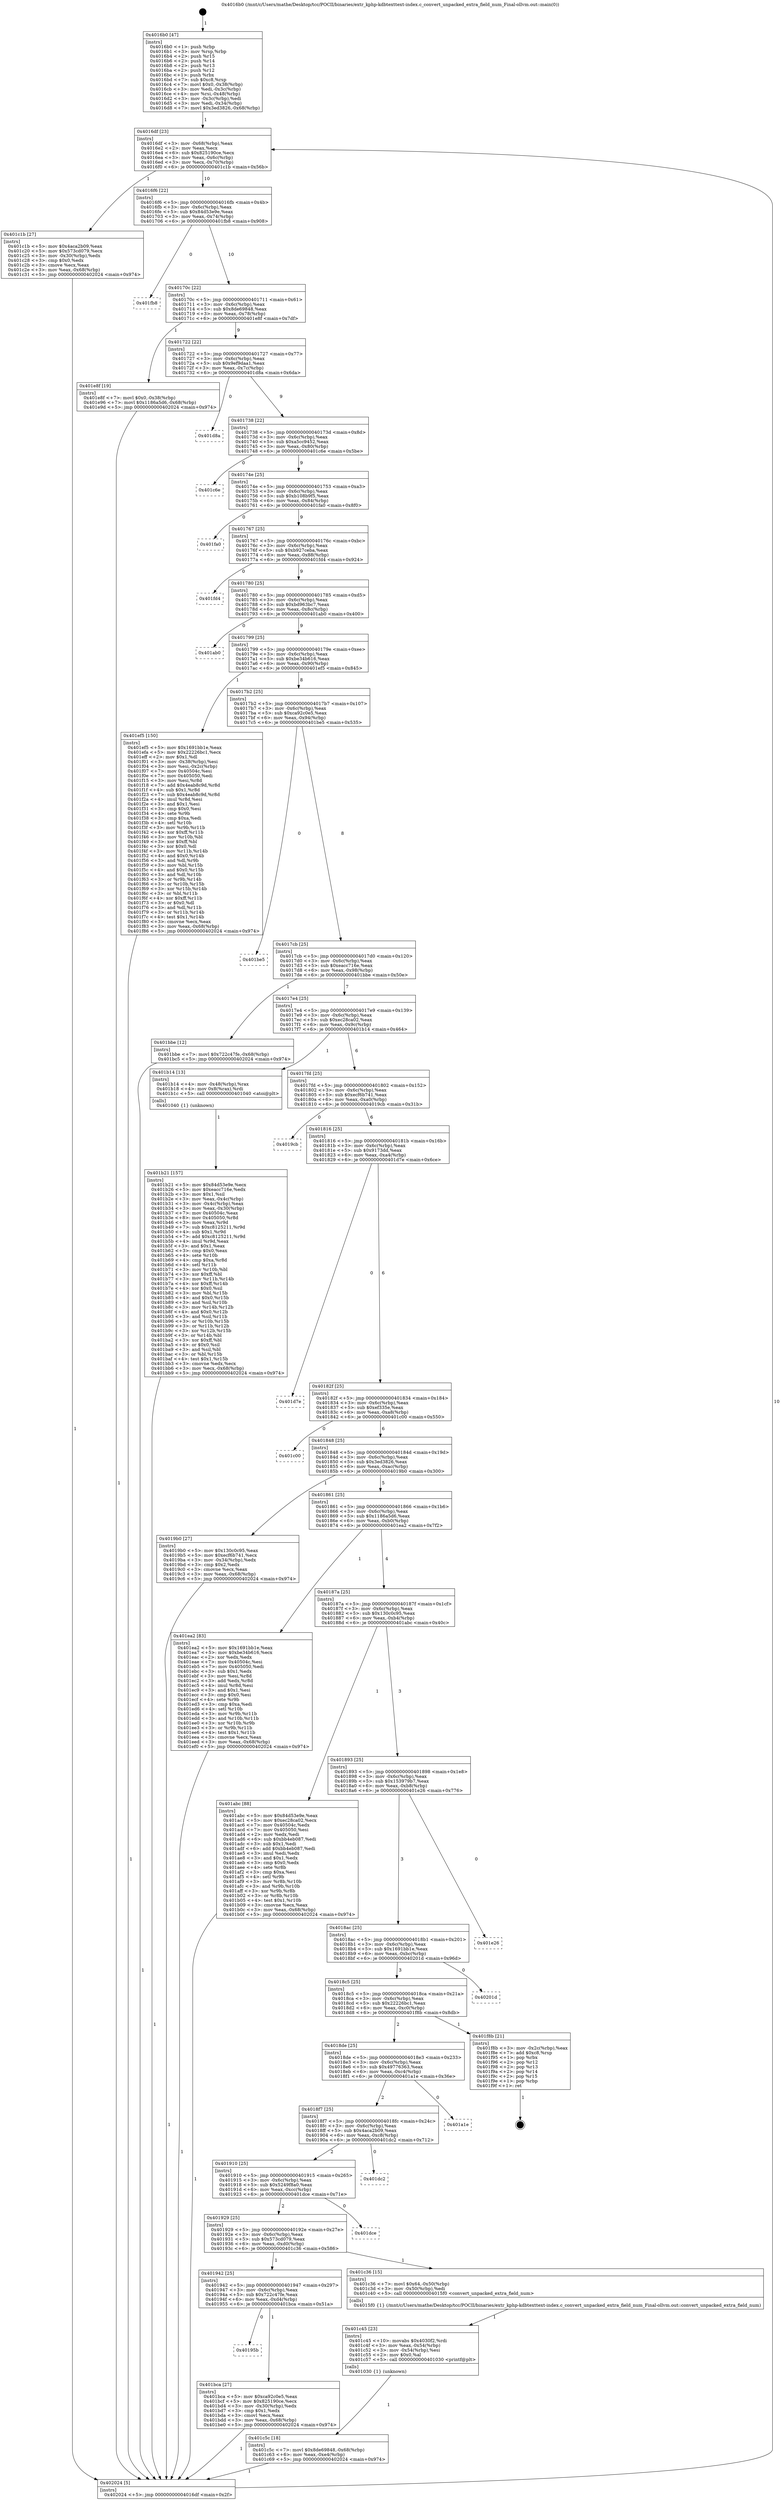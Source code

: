 digraph "0x4016b0" {
  label = "0x4016b0 (/mnt/c/Users/mathe/Desktop/tcc/POCII/binaries/extr_kphp-kdbtexttext-index.c_convert_unpacked_extra_field_num_Final-ollvm.out::main(0))"
  labelloc = "t"
  node[shape=record]

  Entry [label="",width=0.3,height=0.3,shape=circle,fillcolor=black,style=filled]
  "0x4016df" [label="{
     0x4016df [23]\l
     | [instrs]\l
     &nbsp;&nbsp;0x4016df \<+3\>: mov -0x68(%rbp),%eax\l
     &nbsp;&nbsp;0x4016e2 \<+2\>: mov %eax,%ecx\l
     &nbsp;&nbsp;0x4016e4 \<+6\>: sub $0x825190ce,%ecx\l
     &nbsp;&nbsp;0x4016ea \<+3\>: mov %eax,-0x6c(%rbp)\l
     &nbsp;&nbsp;0x4016ed \<+3\>: mov %ecx,-0x70(%rbp)\l
     &nbsp;&nbsp;0x4016f0 \<+6\>: je 0000000000401c1b \<main+0x56b\>\l
  }"]
  "0x401c1b" [label="{
     0x401c1b [27]\l
     | [instrs]\l
     &nbsp;&nbsp;0x401c1b \<+5\>: mov $0x4aca2b09,%eax\l
     &nbsp;&nbsp;0x401c20 \<+5\>: mov $0x573cd079,%ecx\l
     &nbsp;&nbsp;0x401c25 \<+3\>: mov -0x30(%rbp),%edx\l
     &nbsp;&nbsp;0x401c28 \<+3\>: cmp $0x0,%edx\l
     &nbsp;&nbsp;0x401c2b \<+3\>: cmove %ecx,%eax\l
     &nbsp;&nbsp;0x401c2e \<+3\>: mov %eax,-0x68(%rbp)\l
     &nbsp;&nbsp;0x401c31 \<+5\>: jmp 0000000000402024 \<main+0x974\>\l
  }"]
  "0x4016f6" [label="{
     0x4016f6 [22]\l
     | [instrs]\l
     &nbsp;&nbsp;0x4016f6 \<+5\>: jmp 00000000004016fb \<main+0x4b\>\l
     &nbsp;&nbsp;0x4016fb \<+3\>: mov -0x6c(%rbp),%eax\l
     &nbsp;&nbsp;0x4016fe \<+5\>: sub $0x84d53e9e,%eax\l
     &nbsp;&nbsp;0x401703 \<+3\>: mov %eax,-0x74(%rbp)\l
     &nbsp;&nbsp;0x401706 \<+6\>: je 0000000000401fb8 \<main+0x908\>\l
  }"]
  Exit [label="",width=0.3,height=0.3,shape=circle,fillcolor=black,style=filled,peripheries=2]
  "0x401fb8" [label="{
     0x401fb8\l
  }", style=dashed]
  "0x40170c" [label="{
     0x40170c [22]\l
     | [instrs]\l
     &nbsp;&nbsp;0x40170c \<+5\>: jmp 0000000000401711 \<main+0x61\>\l
     &nbsp;&nbsp;0x401711 \<+3\>: mov -0x6c(%rbp),%eax\l
     &nbsp;&nbsp;0x401714 \<+5\>: sub $0x8de69848,%eax\l
     &nbsp;&nbsp;0x401719 \<+3\>: mov %eax,-0x78(%rbp)\l
     &nbsp;&nbsp;0x40171c \<+6\>: je 0000000000401e8f \<main+0x7df\>\l
  }"]
  "0x401c5c" [label="{
     0x401c5c [18]\l
     | [instrs]\l
     &nbsp;&nbsp;0x401c5c \<+7\>: movl $0x8de69848,-0x68(%rbp)\l
     &nbsp;&nbsp;0x401c63 \<+6\>: mov %eax,-0xe4(%rbp)\l
     &nbsp;&nbsp;0x401c69 \<+5\>: jmp 0000000000402024 \<main+0x974\>\l
  }"]
  "0x401e8f" [label="{
     0x401e8f [19]\l
     | [instrs]\l
     &nbsp;&nbsp;0x401e8f \<+7\>: movl $0x0,-0x38(%rbp)\l
     &nbsp;&nbsp;0x401e96 \<+7\>: movl $0x1186a5d6,-0x68(%rbp)\l
     &nbsp;&nbsp;0x401e9d \<+5\>: jmp 0000000000402024 \<main+0x974\>\l
  }"]
  "0x401722" [label="{
     0x401722 [22]\l
     | [instrs]\l
     &nbsp;&nbsp;0x401722 \<+5\>: jmp 0000000000401727 \<main+0x77\>\l
     &nbsp;&nbsp;0x401727 \<+3\>: mov -0x6c(%rbp),%eax\l
     &nbsp;&nbsp;0x40172a \<+5\>: sub $0x9ef9daa1,%eax\l
     &nbsp;&nbsp;0x40172f \<+3\>: mov %eax,-0x7c(%rbp)\l
     &nbsp;&nbsp;0x401732 \<+6\>: je 0000000000401d8a \<main+0x6da\>\l
  }"]
  "0x401c45" [label="{
     0x401c45 [23]\l
     | [instrs]\l
     &nbsp;&nbsp;0x401c45 \<+10\>: movabs $0x4030f2,%rdi\l
     &nbsp;&nbsp;0x401c4f \<+3\>: mov %eax,-0x54(%rbp)\l
     &nbsp;&nbsp;0x401c52 \<+3\>: mov -0x54(%rbp),%esi\l
     &nbsp;&nbsp;0x401c55 \<+2\>: mov $0x0,%al\l
     &nbsp;&nbsp;0x401c57 \<+5\>: call 0000000000401030 \<printf@plt\>\l
     | [calls]\l
     &nbsp;&nbsp;0x401030 \{1\} (unknown)\l
  }"]
  "0x401d8a" [label="{
     0x401d8a\l
  }", style=dashed]
  "0x401738" [label="{
     0x401738 [22]\l
     | [instrs]\l
     &nbsp;&nbsp;0x401738 \<+5\>: jmp 000000000040173d \<main+0x8d\>\l
     &nbsp;&nbsp;0x40173d \<+3\>: mov -0x6c(%rbp),%eax\l
     &nbsp;&nbsp;0x401740 \<+5\>: sub $0xa5cc9452,%eax\l
     &nbsp;&nbsp;0x401745 \<+3\>: mov %eax,-0x80(%rbp)\l
     &nbsp;&nbsp;0x401748 \<+6\>: je 0000000000401c6e \<main+0x5be\>\l
  }"]
  "0x40195b" [label="{
     0x40195b\l
  }", style=dashed]
  "0x401c6e" [label="{
     0x401c6e\l
  }", style=dashed]
  "0x40174e" [label="{
     0x40174e [25]\l
     | [instrs]\l
     &nbsp;&nbsp;0x40174e \<+5\>: jmp 0000000000401753 \<main+0xa3\>\l
     &nbsp;&nbsp;0x401753 \<+3\>: mov -0x6c(%rbp),%eax\l
     &nbsp;&nbsp;0x401756 \<+5\>: sub $0xb108b9f5,%eax\l
     &nbsp;&nbsp;0x40175b \<+6\>: mov %eax,-0x84(%rbp)\l
     &nbsp;&nbsp;0x401761 \<+6\>: je 0000000000401fa0 \<main+0x8f0\>\l
  }"]
  "0x401bca" [label="{
     0x401bca [27]\l
     | [instrs]\l
     &nbsp;&nbsp;0x401bca \<+5\>: mov $0xca92c0e5,%eax\l
     &nbsp;&nbsp;0x401bcf \<+5\>: mov $0x825190ce,%ecx\l
     &nbsp;&nbsp;0x401bd4 \<+3\>: mov -0x30(%rbp),%edx\l
     &nbsp;&nbsp;0x401bd7 \<+3\>: cmp $0x1,%edx\l
     &nbsp;&nbsp;0x401bda \<+3\>: cmovl %ecx,%eax\l
     &nbsp;&nbsp;0x401bdd \<+3\>: mov %eax,-0x68(%rbp)\l
     &nbsp;&nbsp;0x401be0 \<+5\>: jmp 0000000000402024 \<main+0x974\>\l
  }"]
  "0x401fa0" [label="{
     0x401fa0\l
  }", style=dashed]
  "0x401767" [label="{
     0x401767 [25]\l
     | [instrs]\l
     &nbsp;&nbsp;0x401767 \<+5\>: jmp 000000000040176c \<main+0xbc\>\l
     &nbsp;&nbsp;0x40176c \<+3\>: mov -0x6c(%rbp),%eax\l
     &nbsp;&nbsp;0x40176f \<+5\>: sub $0xb927ceba,%eax\l
     &nbsp;&nbsp;0x401774 \<+6\>: mov %eax,-0x88(%rbp)\l
     &nbsp;&nbsp;0x40177a \<+6\>: je 0000000000401fd4 \<main+0x924\>\l
  }"]
  "0x401942" [label="{
     0x401942 [25]\l
     | [instrs]\l
     &nbsp;&nbsp;0x401942 \<+5\>: jmp 0000000000401947 \<main+0x297\>\l
     &nbsp;&nbsp;0x401947 \<+3\>: mov -0x6c(%rbp),%eax\l
     &nbsp;&nbsp;0x40194a \<+5\>: sub $0x722c47fe,%eax\l
     &nbsp;&nbsp;0x40194f \<+6\>: mov %eax,-0xd4(%rbp)\l
     &nbsp;&nbsp;0x401955 \<+6\>: je 0000000000401bca \<main+0x51a\>\l
  }"]
  "0x401fd4" [label="{
     0x401fd4\l
  }", style=dashed]
  "0x401780" [label="{
     0x401780 [25]\l
     | [instrs]\l
     &nbsp;&nbsp;0x401780 \<+5\>: jmp 0000000000401785 \<main+0xd5\>\l
     &nbsp;&nbsp;0x401785 \<+3\>: mov -0x6c(%rbp),%eax\l
     &nbsp;&nbsp;0x401788 \<+5\>: sub $0xbd963bc7,%eax\l
     &nbsp;&nbsp;0x40178d \<+6\>: mov %eax,-0x8c(%rbp)\l
     &nbsp;&nbsp;0x401793 \<+6\>: je 0000000000401ab0 \<main+0x400\>\l
  }"]
  "0x401c36" [label="{
     0x401c36 [15]\l
     | [instrs]\l
     &nbsp;&nbsp;0x401c36 \<+7\>: movl $0x64,-0x50(%rbp)\l
     &nbsp;&nbsp;0x401c3d \<+3\>: mov -0x50(%rbp),%edi\l
     &nbsp;&nbsp;0x401c40 \<+5\>: call 00000000004015f0 \<convert_unpacked_extra_field_num\>\l
     | [calls]\l
     &nbsp;&nbsp;0x4015f0 \{1\} (/mnt/c/Users/mathe/Desktop/tcc/POCII/binaries/extr_kphp-kdbtexttext-index.c_convert_unpacked_extra_field_num_Final-ollvm.out::convert_unpacked_extra_field_num)\l
  }"]
  "0x401ab0" [label="{
     0x401ab0\l
  }", style=dashed]
  "0x401799" [label="{
     0x401799 [25]\l
     | [instrs]\l
     &nbsp;&nbsp;0x401799 \<+5\>: jmp 000000000040179e \<main+0xee\>\l
     &nbsp;&nbsp;0x40179e \<+3\>: mov -0x6c(%rbp),%eax\l
     &nbsp;&nbsp;0x4017a1 \<+5\>: sub $0xbe34b616,%eax\l
     &nbsp;&nbsp;0x4017a6 \<+6\>: mov %eax,-0x90(%rbp)\l
     &nbsp;&nbsp;0x4017ac \<+6\>: je 0000000000401ef5 \<main+0x845\>\l
  }"]
  "0x401929" [label="{
     0x401929 [25]\l
     | [instrs]\l
     &nbsp;&nbsp;0x401929 \<+5\>: jmp 000000000040192e \<main+0x27e\>\l
     &nbsp;&nbsp;0x40192e \<+3\>: mov -0x6c(%rbp),%eax\l
     &nbsp;&nbsp;0x401931 \<+5\>: sub $0x573cd079,%eax\l
     &nbsp;&nbsp;0x401936 \<+6\>: mov %eax,-0xd0(%rbp)\l
     &nbsp;&nbsp;0x40193c \<+6\>: je 0000000000401c36 \<main+0x586\>\l
  }"]
  "0x401ef5" [label="{
     0x401ef5 [150]\l
     | [instrs]\l
     &nbsp;&nbsp;0x401ef5 \<+5\>: mov $0x1691bb1e,%eax\l
     &nbsp;&nbsp;0x401efa \<+5\>: mov $0x22226bc1,%ecx\l
     &nbsp;&nbsp;0x401eff \<+2\>: mov $0x1,%dl\l
     &nbsp;&nbsp;0x401f01 \<+3\>: mov -0x38(%rbp),%esi\l
     &nbsp;&nbsp;0x401f04 \<+3\>: mov %esi,-0x2c(%rbp)\l
     &nbsp;&nbsp;0x401f07 \<+7\>: mov 0x40504c,%esi\l
     &nbsp;&nbsp;0x401f0e \<+7\>: mov 0x405050,%edi\l
     &nbsp;&nbsp;0x401f15 \<+3\>: mov %esi,%r8d\l
     &nbsp;&nbsp;0x401f18 \<+7\>: add $0x4eab8c9d,%r8d\l
     &nbsp;&nbsp;0x401f1f \<+4\>: sub $0x1,%r8d\l
     &nbsp;&nbsp;0x401f23 \<+7\>: sub $0x4eab8c9d,%r8d\l
     &nbsp;&nbsp;0x401f2a \<+4\>: imul %r8d,%esi\l
     &nbsp;&nbsp;0x401f2e \<+3\>: and $0x1,%esi\l
     &nbsp;&nbsp;0x401f31 \<+3\>: cmp $0x0,%esi\l
     &nbsp;&nbsp;0x401f34 \<+4\>: sete %r9b\l
     &nbsp;&nbsp;0x401f38 \<+3\>: cmp $0xa,%edi\l
     &nbsp;&nbsp;0x401f3b \<+4\>: setl %r10b\l
     &nbsp;&nbsp;0x401f3f \<+3\>: mov %r9b,%r11b\l
     &nbsp;&nbsp;0x401f42 \<+4\>: xor $0xff,%r11b\l
     &nbsp;&nbsp;0x401f46 \<+3\>: mov %r10b,%bl\l
     &nbsp;&nbsp;0x401f49 \<+3\>: xor $0xff,%bl\l
     &nbsp;&nbsp;0x401f4c \<+3\>: xor $0x0,%dl\l
     &nbsp;&nbsp;0x401f4f \<+3\>: mov %r11b,%r14b\l
     &nbsp;&nbsp;0x401f52 \<+4\>: and $0x0,%r14b\l
     &nbsp;&nbsp;0x401f56 \<+3\>: and %dl,%r9b\l
     &nbsp;&nbsp;0x401f59 \<+3\>: mov %bl,%r15b\l
     &nbsp;&nbsp;0x401f5c \<+4\>: and $0x0,%r15b\l
     &nbsp;&nbsp;0x401f60 \<+3\>: and %dl,%r10b\l
     &nbsp;&nbsp;0x401f63 \<+3\>: or %r9b,%r14b\l
     &nbsp;&nbsp;0x401f66 \<+3\>: or %r10b,%r15b\l
     &nbsp;&nbsp;0x401f69 \<+3\>: xor %r15b,%r14b\l
     &nbsp;&nbsp;0x401f6c \<+3\>: or %bl,%r11b\l
     &nbsp;&nbsp;0x401f6f \<+4\>: xor $0xff,%r11b\l
     &nbsp;&nbsp;0x401f73 \<+3\>: or $0x0,%dl\l
     &nbsp;&nbsp;0x401f76 \<+3\>: and %dl,%r11b\l
     &nbsp;&nbsp;0x401f79 \<+3\>: or %r11b,%r14b\l
     &nbsp;&nbsp;0x401f7c \<+4\>: test $0x1,%r14b\l
     &nbsp;&nbsp;0x401f80 \<+3\>: cmovne %ecx,%eax\l
     &nbsp;&nbsp;0x401f83 \<+3\>: mov %eax,-0x68(%rbp)\l
     &nbsp;&nbsp;0x401f86 \<+5\>: jmp 0000000000402024 \<main+0x974\>\l
  }"]
  "0x4017b2" [label="{
     0x4017b2 [25]\l
     | [instrs]\l
     &nbsp;&nbsp;0x4017b2 \<+5\>: jmp 00000000004017b7 \<main+0x107\>\l
     &nbsp;&nbsp;0x4017b7 \<+3\>: mov -0x6c(%rbp),%eax\l
     &nbsp;&nbsp;0x4017ba \<+5\>: sub $0xca92c0e5,%eax\l
     &nbsp;&nbsp;0x4017bf \<+6\>: mov %eax,-0x94(%rbp)\l
     &nbsp;&nbsp;0x4017c5 \<+6\>: je 0000000000401be5 \<main+0x535\>\l
  }"]
  "0x401dce" [label="{
     0x401dce\l
  }", style=dashed]
  "0x401be5" [label="{
     0x401be5\l
  }", style=dashed]
  "0x4017cb" [label="{
     0x4017cb [25]\l
     | [instrs]\l
     &nbsp;&nbsp;0x4017cb \<+5\>: jmp 00000000004017d0 \<main+0x120\>\l
     &nbsp;&nbsp;0x4017d0 \<+3\>: mov -0x6c(%rbp),%eax\l
     &nbsp;&nbsp;0x4017d3 \<+5\>: sub $0xeacc716e,%eax\l
     &nbsp;&nbsp;0x4017d8 \<+6\>: mov %eax,-0x98(%rbp)\l
     &nbsp;&nbsp;0x4017de \<+6\>: je 0000000000401bbe \<main+0x50e\>\l
  }"]
  "0x401910" [label="{
     0x401910 [25]\l
     | [instrs]\l
     &nbsp;&nbsp;0x401910 \<+5\>: jmp 0000000000401915 \<main+0x265\>\l
     &nbsp;&nbsp;0x401915 \<+3\>: mov -0x6c(%rbp),%eax\l
     &nbsp;&nbsp;0x401918 \<+5\>: sub $0x5249f8a0,%eax\l
     &nbsp;&nbsp;0x40191d \<+6\>: mov %eax,-0xcc(%rbp)\l
     &nbsp;&nbsp;0x401923 \<+6\>: je 0000000000401dce \<main+0x71e\>\l
  }"]
  "0x401bbe" [label="{
     0x401bbe [12]\l
     | [instrs]\l
     &nbsp;&nbsp;0x401bbe \<+7\>: movl $0x722c47fe,-0x68(%rbp)\l
     &nbsp;&nbsp;0x401bc5 \<+5\>: jmp 0000000000402024 \<main+0x974\>\l
  }"]
  "0x4017e4" [label="{
     0x4017e4 [25]\l
     | [instrs]\l
     &nbsp;&nbsp;0x4017e4 \<+5\>: jmp 00000000004017e9 \<main+0x139\>\l
     &nbsp;&nbsp;0x4017e9 \<+3\>: mov -0x6c(%rbp),%eax\l
     &nbsp;&nbsp;0x4017ec \<+5\>: sub $0xec28ca02,%eax\l
     &nbsp;&nbsp;0x4017f1 \<+6\>: mov %eax,-0x9c(%rbp)\l
     &nbsp;&nbsp;0x4017f7 \<+6\>: je 0000000000401b14 \<main+0x464\>\l
  }"]
  "0x401dc2" [label="{
     0x401dc2\l
  }", style=dashed]
  "0x401b14" [label="{
     0x401b14 [13]\l
     | [instrs]\l
     &nbsp;&nbsp;0x401b14 \<+4\>: mov -0x48(%rbp),%rax\l
     &nbsp;&nbsp;0x401b18 \<+4\>: mov 0x8(%rax),%rdi\l
     &nbsp;&nbsp;0x401b1c \<+5\>: call 0000000000401040 \<atoi@plt\>\l
     | [calls]\l
     &nbsp;&nbsp;0x401040 \{1\} (unknown)\l
  }"]
  "0x4017fd" [label="{
     0x4017fd [25]\l
     | [instrs]\l
     &nbsp;&nbsp;0x4017fd \<+5\>: jmp 0000000000401802 \<main+0x152\>\l
     &nbsp;&nbsp;0x401802 \<+3\>: mov -0x6c(%rbp),%eax\l
     &nbsp;&nbsp;0x401805 \<+5\>: sub $0xecf6b741,%eax\l
     &nbsp;&nbsp;0x40180a \<+6\>: mov %eax,-0xa0(%rbp)\l
     &nbsp;&nbsp;0x401810 \<+6\>: je 00000000004019cb \<main+0x31b\>\l
  }"]
  "0x4018f7" [label="{
     0x4018f7 [25]\l
     | [instrs]\l
     &nbsp;&nbsp;0x4018f7 \<+5\>: jmp 00000000004018fc \<main+0x24c\>\l
     &nbsp;&nbsp;0x4018fc \<+3\>: mov -0x6c(%rbp),%eax\l
     &nbsp;&nbsp;0x4018ff \<+5\>: sub $0x4aca2b09,%eax\l
     &nbsp;&nbsp;0x401904 \<+6\>: mov %eax,-0xc8(%rbp)\l
     &nbsp;&nbsp;0x40190a \<+6\>: je 0000000000401dc2 \<main+0x712\>\l
  }"]
  "0x4019cb" [label="{
     0x4019cb\l
  }", style=dashed]
  "0x401816" [label="{
     0x401816 [25]\l
     | [instrs]\l
     &nbsp;&nbsp;0x401816 \<+5\>: jmp 000000000040181b \<main+0x16b\>\l
     &nbsp;&nbsp;0x40181b \<+3\>: mov -0x6c(%rbp),%eax\l
     &nbsp;&nbsp;0x40181e \<+5\>: sub $0x9173dd,%eax\l
     &nbsp;&nbsp;0x401823 \<+6\>: mov %eax,-0xa4(%rbp)\l
     &nbsp;&nbsp;0x401829 \<+6\>: je 0000000000401d7e \<main+0x6ce\>\l
  }"]
  "0x401a1e" [label="{
     0x401a1e\l
  }", style=dashed]
  "0x401d7e" [label="{
     0x401d7e\l
  }", style=dashed]
  "0x40182f" [label="{
     0x40182f [25]\l
     | [instrs]\l
     &nbsp;&nbsp;0x40182f \<+5\>: jmp 0000000000401834 \<main+0x184\>\l
     &nbsp;&nbsp;0x401834 \<+3\>: mov -0x6c(%rbp),%eax\l
     &nbsp;&nbsp;0x401837 \<+5\>: sub $0xef335e,%eax\l
     &nbsp;&nbsp;0x40183c \<+6\>: mov %eax,-0xa8(%rbp)\l
     &nbsp;&nbsp;0x401842 \<+6\>: je 0000000000401c00 \<main+0x550\>\l
  }"]
  "0x4018de" [label="{
     0x4018de [25]\l
     | [instrs]\l
     &nbsp;&nbsp;0x4018de \<+5\>: jmp 00000000004018e3 \<main+0x233\>\l
     &nbsp;&nbsp;0x4018e3 \<+3\>: mov -0x6c(%rbp),%eax\l
     &nbsp;&nbsp;0x4018e6 \<+5\>: sub $0x49776363,%eax\l
     &nbsp;&nbsp;0x4018eb \<+6\>: mov %eax,-0xc4(%rbp)\l
     &nbsp;&nbsp;0x4018f1 \<+6\>: je 0000000000401a1e \<main+0x36e\>\l
  }"]
  "0x401c00" [label="{
     0x401c00\l
  }", style=dashed]
  "0x401848" [label="{
     0x401848 [25]\l
     | [instrs]\l
     &nbsp;&nbsp;0x401848 \<+5\>: jmp 000000000040184d \<main+0x19d\>\l
     &nbsp;&nbsp;0x40184d \<+3\>: mov -0x6c(%rbp),%eax\l
     &nbsp;&nbsp;0x401850 \<+5\>: sub $0x3ed3826,%eax\l
     &nbsp;&nbsp;0x401855 \<+6\>: mov %eax,-0xac(%rbp)\l
     &nbsp;&nbsp;0x40185b \<+6\>: je 00000000004019b0 \<main+0x300\>\l
  }"]
  "0x401f8b" [label="{
     0x401f8b [21]\l
     | [instrs]\l
     &nbsp;&nbsp;0x401f8b \<+3\>: mov -0x2c(%rbp),%eax\l
     &nbsp;&nbsp;0x401f8e \<+7\>: add $0xc8,%rsp\l
     &nbsp;&nbsp;0x401f95 \<+1\>: pop %rbx\l
     &nbsp;&nbsp;0x401f96 \<+2\>: pop %r12\l
     &nbsp;&nbsp;0x401f98 \<+2\>: pop %r13\l
     &nbsp;&nbsp;0x401f9a \<+2\>: pop %r14\l
     &nbsp;&nbsp;0x401f9c \<+2\>: pop %r15\l
     &nbsp;&nbsp;0x401f9e \<+1\>: pop %rbp\l
     &nbsp;&nbsp;0x401f9f \<+1\>: ret\l
  }"]
  "0x4019b0" [label="{
     0x4019b0 [27]\l
     | [instrs]\l
     &nbsp;&nbsp;0x4019b0 \<+5\>: mov $0x130c0c95,%eax\l
     &nbsp;&nbsp;0x4019b5 \<+5\>: mov $0xecf6b741,%ecx\l
     &nbsp;&nbsp;0x4019ba \<+3\>: mov -0x34(%rbp),%edx\l
     &nbsp;&nbsp;0x4019bd \<+3\>: cmp $0x2,%edx\l
     &nbsp;&nbsp;0x4019c0 \<+3\>: cmovne %ecx,%eax\l
     &nbsp;&nbsp;0x4019c3 \<+3\>: mov %eax,-0x68(%rbp)\l
     &nbsp;&nbsp;0x4019c6 \<+5\>: jmp 0000000000402024 \<main+0x974\>\l
  }"]
  "0x401861" [label="{
     0x401861 [25]\l
     | [instrs]\l
     &nbsp;&nbsp;0x401861 \<+5\>: jmp 0000000000401866 \<main+0x1b6\>\l
     &nbsp;&nbsp;0x401866 \<+3\>: mov -0x6c(%rbp),%eax\l
     &nbsp;&nbsp;0x401869 \<+5\>: sub $0x1186a5d6,%eax\l
     &nbsp;&nbsp;0x40186e \<+6\>: mov %eax,-0xb0(%rbp)\l
     &nbsp;&nbsp;0x401874 \<+6\>: je 0000000000401ea2 \<main+0x7f2\>\l
  }"]
  "0x402024" [label="{
     0x402024 [5]\l
     | [instrs]\l
     &nbsp;&nbsp;0x402024 \<+5\>: jmp 00000000004016df \<main+0x2f\>\l
  }"]
  "0x4016b0" [label="{
     0x4016b0 [47]\l
     | [instrs]\l
     &nbsp;&nbsp;0x4016b0 \<+1\>: push %rbp\l
     &nbsp;&nbsp;0x4016b1 \<+3\>: mov %rsp,%rbp\l
     &nbsp;&nbsp;0x4016b4 \<+2\>: push %r15\l
     &nbsp;&nbsp;0x4016b6 \<+2\>: push %r14\l
     &nbsp;&nbsp;0x4016b8 \<+2\>: push %r13\l
     &nbsp;&nbsp;0x4016ba \<+2\>: push %r12\l
     &nbsp;&nbsp;0x4016bc \<+1\>: push %rbx\l
     &nbsp;&nbsp;0x4016bd \<+7\>: sub $0xc8,%rsp\l
     &nbsp;&nbsp;0x4016c4 \<+7\>: movl $0x0,-0x38(%rbp)\l
     &nbsp;&nbsp;0x4016cb \<+3\>: mov %edi,-0x3c(%rbp)\l
     &nbsp;&nbsp;0x4016ce \<+4\>: mov %rsi,-0x48(%rbp)\l
     &nbsp;&nbsp;0x4016d2 \<+3\>: mov -0x3c(%rbp),%edi\l
     &nbsp;&nbsp;0x4016d5 \<+3\>: mov %edi,-0x34(%rbp)\l
     &nbsp;&nbsp;0x4016d8 \<+7\>: movl $0x3ed3826,-0x68(%rbp)\l
  }"]
  "0x4018c5" [label="{
     0x4018c5 [25]\l
     | [instrs]\l
     &nbsp;&nbsp;0x4018c5 \<+5\>: jmp 00000000004018ca \<main+0x21a\>\l
     &nbsp;&nbsp;0x4018ca \<+3\>: mov -0x6c(%rbp),%eax\l
     &nbsp;&nbsp;0x4018cd \<+5\>: sub $0x22226bc1,%eax\l
     &nbsp;&nbsp;0x4018d2 \<+6\>: mov %eax,-0xc0(%rbp)\l
     &nbsp;&nbsp;0x4018d8 \<+6\>: je 0000000000401f8b \<main+0x8db\>\l
  }"]
  "0x401ea2" [label="{
     0x401ea2 [83]\l
     | [instrs]\l
     &nbsp;&nbsp;0x401ea2 \<+5\>: mov $0x1691bb1e,%eax\l
     &nbsp;&nbsp;0x401ea7 \<+5\>: mov $0xbe34b616,%ecx\l
     &nbsp;&nbsp;0x401eac \<+2\>: xor %edx,%edx\l
     &nbsp;&nbsp;0x401eae \<+7\>: mov 0x40504c,%esi\l
     &nbsp;&nbsp;0x401eb5 \<+7\>: mov 0x405050,%edi\l
     &nbsp;&nbsp;0x401ebc \<+3\>: sub $0x1,%edx\l
     &nbsp;&nbsp;0x401ebf \<+3\>: mov %esi,%r8d\l
     &nbsp;&nbsp;0x401ec2 \<+3\>: add %edx,%r8d\l
     &nbsp;&nbsp;0x401ec5 \<+4\>: imul %r8d,%esi\l
     &nbsp;&nbsp;0x401ec9 \<+3\>: and $0x1,%esi\l
     &nbsp;&nbsp;0x401ecc \<+3\>: cmp $0x0,%esi\l
     &nbsp;&nbsp;0x401ecf \<+4\>: sete %r9b\l
     &nbsp;&nbsp;0x401ed3 \<+3\>: cmp $0xa,%edi\l
     &nbsp;&nbsp;0x401ed6 \<+4\>: setl %r10b\l
     &nbsp;&nbsp;0x401eda \<+3\>: mov %r9b,%r11b\l
     &nbsp;&nbsp;0x401edd \<+3\>: and %r10b,%r11b\l
     &nbsp;&nbsp;0x401ee0 \<+3\>: xor %r10b,%r9b\l
     &nbsp;&nbsp;0x401ee3 \<+3\>: or %r9b,%r11b\l
     &nbsp;&nbsp;0x401ee6 \<+4\>: test $0x1,%r11b\l
     &nbsp;&nbsp;0x401eea \<+3\>: cmovne %ecx,%eax\l
     &nbsp;&nbsp;0x401eed \<+3\>: mov %eax,-0x68(%rbp)\l
     &nbsp;&nbsp;0x401ef0 \<+5\>: jmp 0000000000402024 \<main+0x974\>\l
  }"]
  "0x40187a" [label="{
     0x40187a [25]\l
     | [instrs]\l
     &nbsp;&nbsp;0x40187a \<+5\>: jmp 000000000040187f \<main+0x1cf\>\l
     &nbsp;&nbsp;0x40187f \<+3\>: mov -0x6c(%rbp),%eax\l
     &nbsp;&nbsp;0x401882 \<+5\>: sub $0x130c0c95,%eax\l
     &nbsp;&nbsp;0x401887 \<+6\>: mov %eax,-0xb4(%rbp)\l
     &nbsp;&nbsp;0x40188d \<+6\>: je 0000000000401abc \<main+0x40c\>\l
  }"]
  "0x40201d" [label="{
     0x40201d\l
  }", style=dashed]
  "0x401abc" [label="{
     0x401abc [88]\l
     | [instrs]\l
     &nbsp;&nbsp;0x401abc \<+5\>: mov $0x84d53e9e,%eax\l
     &nbsp;&nbsp;0x401ac1 \<+5\>: mov $0xec28ca02,%ecx\l
     &nbsp;&nbsp;0x401ac6 \<+7\>: mov 0x40504c,%edx\l
     &nbsp;&nbsp;0x401acd \<+7\>: mov 0x405050,%esi\l
     &nbsp;&nbsp;0x401ad4 \<+2\>: mov %edx,%edi\l
     &nbsp;&nbsp;0x401ad6 \<+6\>: sub $0xbb4eb087,%edi\l
     &nbsp;&nbsp;0x401adc \<+3\>: sub $0x1,%edi\l
     &nbsp;&nbsp;0x401adf \<+6\>: add $0xbb4eb087,%edi\l
     &nbsp;&nbsp;0x401ae5 \<+3\>: imul %edi,%edx\l
     &nbsp;&nbsp;0x401ae8 \<+3\>: and $0x1,%edx\l
     &nbsp;&nbsp;0x401aeb \<+3\>: cmp $0x0,%edx\l
     &nbsp;&nbsp;0x401aee \<+4\>: sete %r8b\l
     &nbsp;&nbsp;0x401af2 \<+3\>: cmp $0xa,%esi\l
     &nbsp;&nbsp;0x401af5 \<+4\>: setl %r9b\l
     &nbsp;&nbsp;0x401af9 \<+3\>: mov %r8b,%r10b\l
     &nbsp;&nbsp;0x401afc \<+3\>: and %r9b,%r10b\l
     &nbsp;&nbsp;0x401aff \<+3\>: xor %r9b,%r8b\l
     &nbsp;&nbsp;0x401b02 \<+3\>: or %r8b,%r10b\l
     &nbsp;&nbsp;0x401b05 \<+4\>: test $0x1,%r10b\l
     &nbsp;&nbsp;0x401b09 \<+3\>: cmovne %ecx,%eax\l
     &nbsp;&nbsp;0x401b0c \<+3\>: mov %eax,-0x68(%rbp)\l
     &nbsp;&nbsp;0x401b0f \<+5\>: jmp 0000000000402024 \<main+0x974\>\l
  }"]
  "0x401893" [label="{
     0x401893 [25]\l
     | [instrs]\l
     &nbsp;&nbsp;0x401893 \<+5\>: jmp 0000000000401898 \<main+0x1e8\>\l
     &nbsp;&nbsp;0x401898 \<+3\>: mov -0x6c(%rbp),%eax\l
     &nbsp;&nbsp;0x40189b \<+5\>: sub $0x153979b7,%eax\l
     &nbsp;&nbsp;0x4018a0 \<+6\>: mov %eax,-0xb8(%rbp)\l
     &nbsp;&nbsp;0x4018a6 \<+6\>: je 0000000000401e26 \<main+0x776\>\l
  }"]
  "0x401b21" [label="{
     0x401b21 [157]\l
     | [instrs]\l
     &nbsp;&nbsp;0x401b21 \<+5\>: mov $0x84d53e9e,%ecx\l
     &nbsp;&nbsp;0x401b26 \<+5\>: mov $0xeacc716e,%edx\l
     &nbsp;&nbsp;0x401b2b \<+3\>: mov $0x1,%sil\l
     &nbsp;&nbsp;0x401b2e \<+3\>: mov %eax,-0x4c(%rbp)\l
     &nbsp;&nbsp;0x401b31 \<+3\>: mov -0x4c(%rbp),%eax\l
     &nbsp;&nbsp;0x401b34 \<+3\>: mov %eax,-0x30(%rbp)\l
     &nbsp;&nbsp;0x401b37 \<+7\>: mov 0x40504c,%eax\l
     &nbsp;&nbsp;0x401b3e \<+8\>: mov 0x405050,%r8d\l
     &nbsp;&nbsp;0x401b46 \<+3\>: mov %eax,%r9d\l
     &nbsp;&nbsp;0x401b49 \<+7\>: sub $0xc8125211,%r9d\l
     &nbsp;&nbsp;0x401b50 \<+4\>: sub $0x1,%r9d\l
     &nbsp;&nbsp;0x401b54 \<+7\>: add $0xc8125211,%r9d\l
     &nbsp;&nbsp;0x401b5b \<+4\>: imul %r9d,%eax\l
     &nbsp;&nbsp;0x401b5f \<+3\>: and $0x1,%eax\l
     &nbsp;&nbsp;0x401b62 \<+3\>: cmp $0x0,%eax\l
     &nbsp;&nbsp;0x401b65 \<+4\>: sete %r10b\l
     &nbsp;&nbsp;0x401b69 \<+4\>: cmp $0xa,%r8d\l
     &nbsp;&nbsp;0x401b6d \<+4\>: setl %r11b\l
     &nbsp;&nbsp;0x401b71 \<+3\>: mov %r10b,%bl\l
     &nbsp;&nbsp;0x401b74 \<+3\>: xor $0xff,%bl\l
     &nbsp;&nbsp;0x401b77 \<+3\>: mov %r11b,%r14b\l
     &nbsp;&nbsp;0x401b7a \<+4\>: xor $0xff,%r14b\l
     &nbsp;&nbsp;0x401b7e \<+4\>: xor $0x0,%sil\l
     &nbsp;&nbsp;0x401b82 \<+3\>: mov %bl,%r15b\l
     &nbsp;&nbsp;0x401b85 \<+4\>: and $0x0,%r15b\l
     &nbsp;&nbsp;0x401b89 \<+3\>: and %sil,%r10b\l
     &nbsp;&nbsp;0x401b8c \<+3\>: mov %r14b,%r12b\l
     &nbsp;&nbsp;0x401b8f \<+4\>: and $0x0,%r12b\l
     &nbsp;&nbsp;0x401b93 \<+3\>: and %sil,%r11b\l
     &nbsp;&nbsp;0x401b96 \<+3\>: or %r10b,%r15b\l
     &nbsp;&nbsp;0x401b99 \<+3\>: or %r11b,%r12b\l
     &nbsp;&nbsp;0x401b9c \<+3\>: xor %r12b,%r15b\l
     &nbsp;&nbsp;0x401b9f \<+3\>: or %r14b,%bl\l
     &nbsp;&nbsp;0x401ba2 \<+3\>: xor $0xff,%bl\l
     &nbsp;&nbsp;0x401ba5 \<+4\>: or $0x0,%sil\l
     &nbsp;&nbsp;0x401ba9 \<+3\>: and %sil,%bl\l
     &nbsp;&nbsp;0x401bac \<+3\>: or %bl,%r15b\l
     &nbsp;&nbsp;0x401baf \<+4\>: test $0x1,%r15b\l
     &nbsp;&nbsp;0x401bb3 \<+3\>: cmovne %edx,%ecx\l
     &nbsp;&nbsp;0x401bb6 \<+3\>: mov %ecx,-0x68(%rbp)\l
     &nbsp;&nbsp;0x401bb9 \<+5\>: jmp 0000000000402024 \<main+0x974\>\l
  }"]
  "0x4018ac" [label="{
     0x4018ac [25]\l
     | [instrs]\l
     &nbsp;&nbsp;0x4018ac \<+5\>: jmp 00000000004018b1 \<main+0x201\>\l
     &nbsp;&nbsp;0x4018b1 \<+3\>: mov -0x6c(%rbp),%eax\l
     &nbsp;&nbsp;0x4018b4 \<+5\>: sub $0x1691bb1e,%eax\l
     &nbsp;&nbsp;0x4018b9 \<+6\>: mov %eax,-0xbc(%rbp)\l
     &nbsp;&nbsp;0x4018bf \<+6\>: je 000000000040201d \<main+0x96d\>\l
  }"]
  "0x401e26" [label="{
     0x401e26\l
  }", style=dashed]
  Entry -> "0x4016b0" [label=" 1"]
  "0x4016df" -> "0x401c1b" [label=" 1"]
  "0x4016df" -> "0x4016f6" [label=" 10"]
  "0x401f8b" -> Exit [label=" 1"]
  "0x4016f6" -> "0x401fb8" [label=" 0"]
  "0x4016f6" -> "0x40170c" [label=" 10"]
  "0x401ef5" -> "0x402024" [label=" 1"]
  "0x40170c" -> "0x401e8f" [label=" 1"]
  "0x40170c" -> "0x401722" [label=" 9"]
  "0x401ea2" -> "0x402024" [label=" 1"]
  "0x401722" -> "0x401d8a" [label=" 0"]
  "0x401722" -> "0x401738" [label=" 9"]
  "0x401e8f" -> "0x402024" [label=" 1"]
  "0x401738" -> "0x401c6e" [label=" 0"]
  "0x401738" -> "0x40174e" [label=" 9"]
  "0x401c5c" -> "0x402024" [label=" 1"]
  "0x40174e" -> "0x401fa0" [label=" 0"]
  "0x40174e" -> "0x401767" [label=" 9"]
  "0x401c45" -> "0x401c5c" [label=" 1"]
  "0x401767" -> "0x401fd4" [label=" 0"]
  "0x401767" -> "0x401780" [label=" 9"]
  "0x401c1b" -> "0x402024" [label=" 1"]
  "0x401780" -> "0x401ab0" [label=" 0"]
  "0x401780" -> "0x401799" [label=" 9"]
  "0x401bca" -> "0x402024" [label=" 1"]
  "0x401799" -> "0x401ef5" [label=" 1"]
  "0x401799" -> "0x4017b2" [label=" 8"]
  "0x401942" -> "0x401bca" [label=" 1"]
  "0x4017b2" -> "0x401be5" [label=" 0"]
  "0x4017b2" -> "0x4017cb" [label=" 8"]
  "0x401c36" -> "0x401c45" [label=" 1"]
  "0x4017cb" -> "0x401bbe" [label=" 1"]
  "0x4017cb" -> "0x4017e4" [label=" 7"]
  "0x401929" -> "0x401c36" [label=" 1"]
  "0x4017e4" -> "0x401b14" [label=" 1"]
  "0x4017e4" -> "0x4017fd" [label=" 6"]
  "0x401942" -> "0x40195b" [label=" 0"]
  "0x4017fd" -> "0x4019cb" [label=" 0"]
  "0x4017fd" -> "0x401816" [label=" 6"]
  "0x401910" -> "0x401dce" [label=" 0"]
  "0x401816" -> "0x401d7e" [label=" 0"]
  "0x401816" -> "0x40182f" [label=" 6"]
  "0x401929" -> "0x401942" [label=" 1"]
  "0x40182f" -> "0x401c00" [label=" 0"]
  "0x40182f" -> "0x401848" [label=" 6"]
  "0x4018f7" -> "0x401dc2" [label=" 0"]
  "0x401848" -> "0x4019b0" [label=" 1"]
  "0x401848" -> "0x401861" [label=" 5"]
  "0x4019b0" -> "0x402024" [label=" 1"]
  "0x4016b0" -> "0x4016df" [label=" 1"]
  "0x402024" -> "0x4016df" [label=" 10"]
  "0x401910" -> "0x401929" [label=" 2"]
  "0x401861" -> "0x401ea2" [label=" 1"]
  "0x401861" -> "0x40187a" [label=" 4"]
  "0x4018de" -> "0x401a1e" [label=" 0"]
  "0x40187a" -> "0x401abc" [label=" 1"]
  "0x40187a" -> "0x401893" [label=" 3"]
  "0x401abc" -> "0x402024" [label=" 1"]
  "0x401b14" -> "0x401b21" [label=" 1"]
  "0x401b21" -> "0x402024" [label=" 1"]
  "0x401bbe" -> "0x402024" [label=" 1"]
  "0x4018f7" -> "0x401910" [label=" 2"]
  "0x401893" -> "0x401e26" [label=" 0"]
  "0x401893" -> "0x4018ac" [label=" 3"]
  "0x4018c5" -> "0x4018de" [label=" 2"]
  "0x4018ac" -> "0x40201d" [label=" 0"]
  "0x4018ac" -> "0x4018c5" [label=" 3"]
  "0x4018de" -> "0x4018f7" [label=" 2"]
  "0x4018c5" -> "0x401f8b" [label=" 1"]
}
